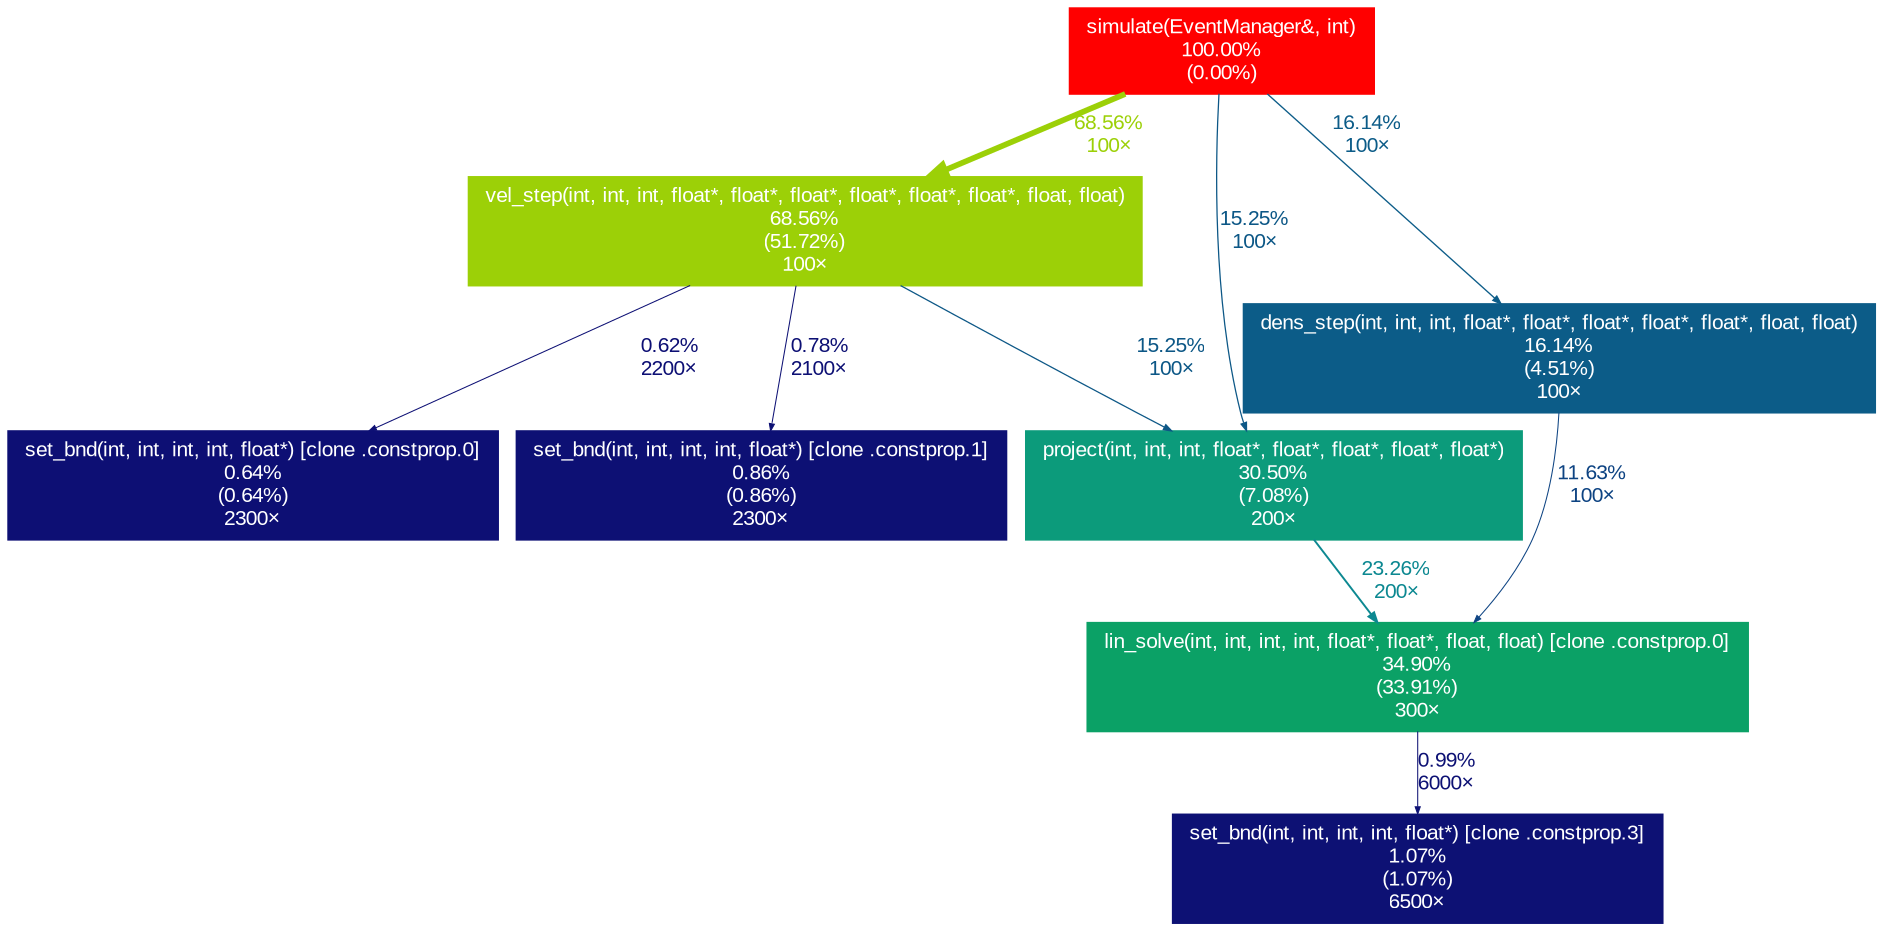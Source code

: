 digraph {
	graph [fontname=Arial, nodesep=0.125, ranksep=0.25];
	node [fontcolor=white, fontname=Arial, height=0, shape=box, style=filled, width=0];
	edge [fontname=Arial];
	1 [color="#ff0000", fontcolor="#ffffff", fontsize="10.00", label="simulate(EventManager&, int)\n100.00%\n(0.00%)"];
	1 -> 2 [arrowsize="0.83", color="#9cd007", fontcolor="#9cd007", fontsize="10.00", label="68.56%\n100×", labeldistance="2.74", penwidth="2.74"];
	1 -> 4 [arrowsize="0.39", color="#0c5786", fontcolor="#0c5786", fontsize="10.00", label="15.25%\n100×", labeldistance="0.61", penwidth="0.61"];
	1 -> 5 [arrowsize="0.40", color="#0c5c88", fontcolor="#0c5c88", fontsize="10.00", label="16.14%\n100×", labeldistance="0.65", penwidth="0.65"];
	2 [color="#9cd007", fontcolor="#ffffff", fontsize="10.00", label="vel_step(int, int, int, float*, float*, float*, float*, float*, float*, float, float)\n68.56%\n(51.72%)\n100×"];
	2 -> 4 [arrowsize="0.39", color="#0c5786", fontcolor="#0c5786", fontsize="10.00", label="15.25%\n100×", labeldistance="0.61", penwidth="0.61"];
	2 -> 7 [arrowsize="0.35", color="#0d1074", fontcolor="#0d1074", fontsize="10.00", label="0.78%\n2100×", labeldistance="0.50", penwidth="0.50"];
	2 -> 8 [arrowsize="0.35", color="#0d0f74", fontcolor="#0d0f74", fontsize="10.00", label="0.62%\n2200×", labeldistance="0.50", penwidth="0.50"];
	3 [color="#0ba166", fontcolor="#ffffff", fontsize="10.00", label="lin_solve(int, int, int, int, float*, float*, float, float) [clone .constprop.0]\n34.90%\n(33.91%)\n300×"];
	3 -> 6 [arrowsize="0.35", color="#0d1174", fontcolor="#0d1174", fontsize="10.00", label="0.99%\n6000×", labeldistance="0.50", penwidth="0.50"];
	4 [color="#0c9b7b", fontcolor="#ffffff", fontsize="10.00", label="project(int, int, int, float*, float*, float*, float*, float*)\n30.50%\n(7.08%)\n200×"];
	4 -> 3 [arrowsize="0.48", color="#0c8891", fontcolor="#0c8891", fontsize="10.00", label="23.26%\n200×", labeldistance="0.93", penwidth="0.93"];
	5 [color="#0c5c88", fontcolor="#ffffff", fontsize="10.00", label="dens_step(int, int, int, float*, float*, float*, float*, float*, float, float)\n16.14%\n(4.51%)\n100×"];
	5 -> 3 [arrowsize="0.35", color="#0d4382", fontcolor="#0d4382", fontsize="10.00", label="11.63%\n100×", labeldistance="0.50", penwidth="0.50"];
	6 [color="#0d1174", fontcolor="#ffffff", fontsize="10.00", label="set_bnd(int, int, int, int, float*) [clone .constprop.3]\n1.07%\n(1.07%)\n6500×"];
	7 [color="#0d1074", fontcolor="#ffffff", fontsize="10.00", label="set_bnd(int, int, int, int, float*) [clone .constprop.1]\n0.86%\n(0.86%)\n2300×"];
	8 [color="#0d0f74", fontcolor="#ffffff", fontsize="10.00", label="set_bnd(int, int, int, int, float*) [clone .constprop.0]\n0.64%\n(0.64%)\n2300×"];
}
